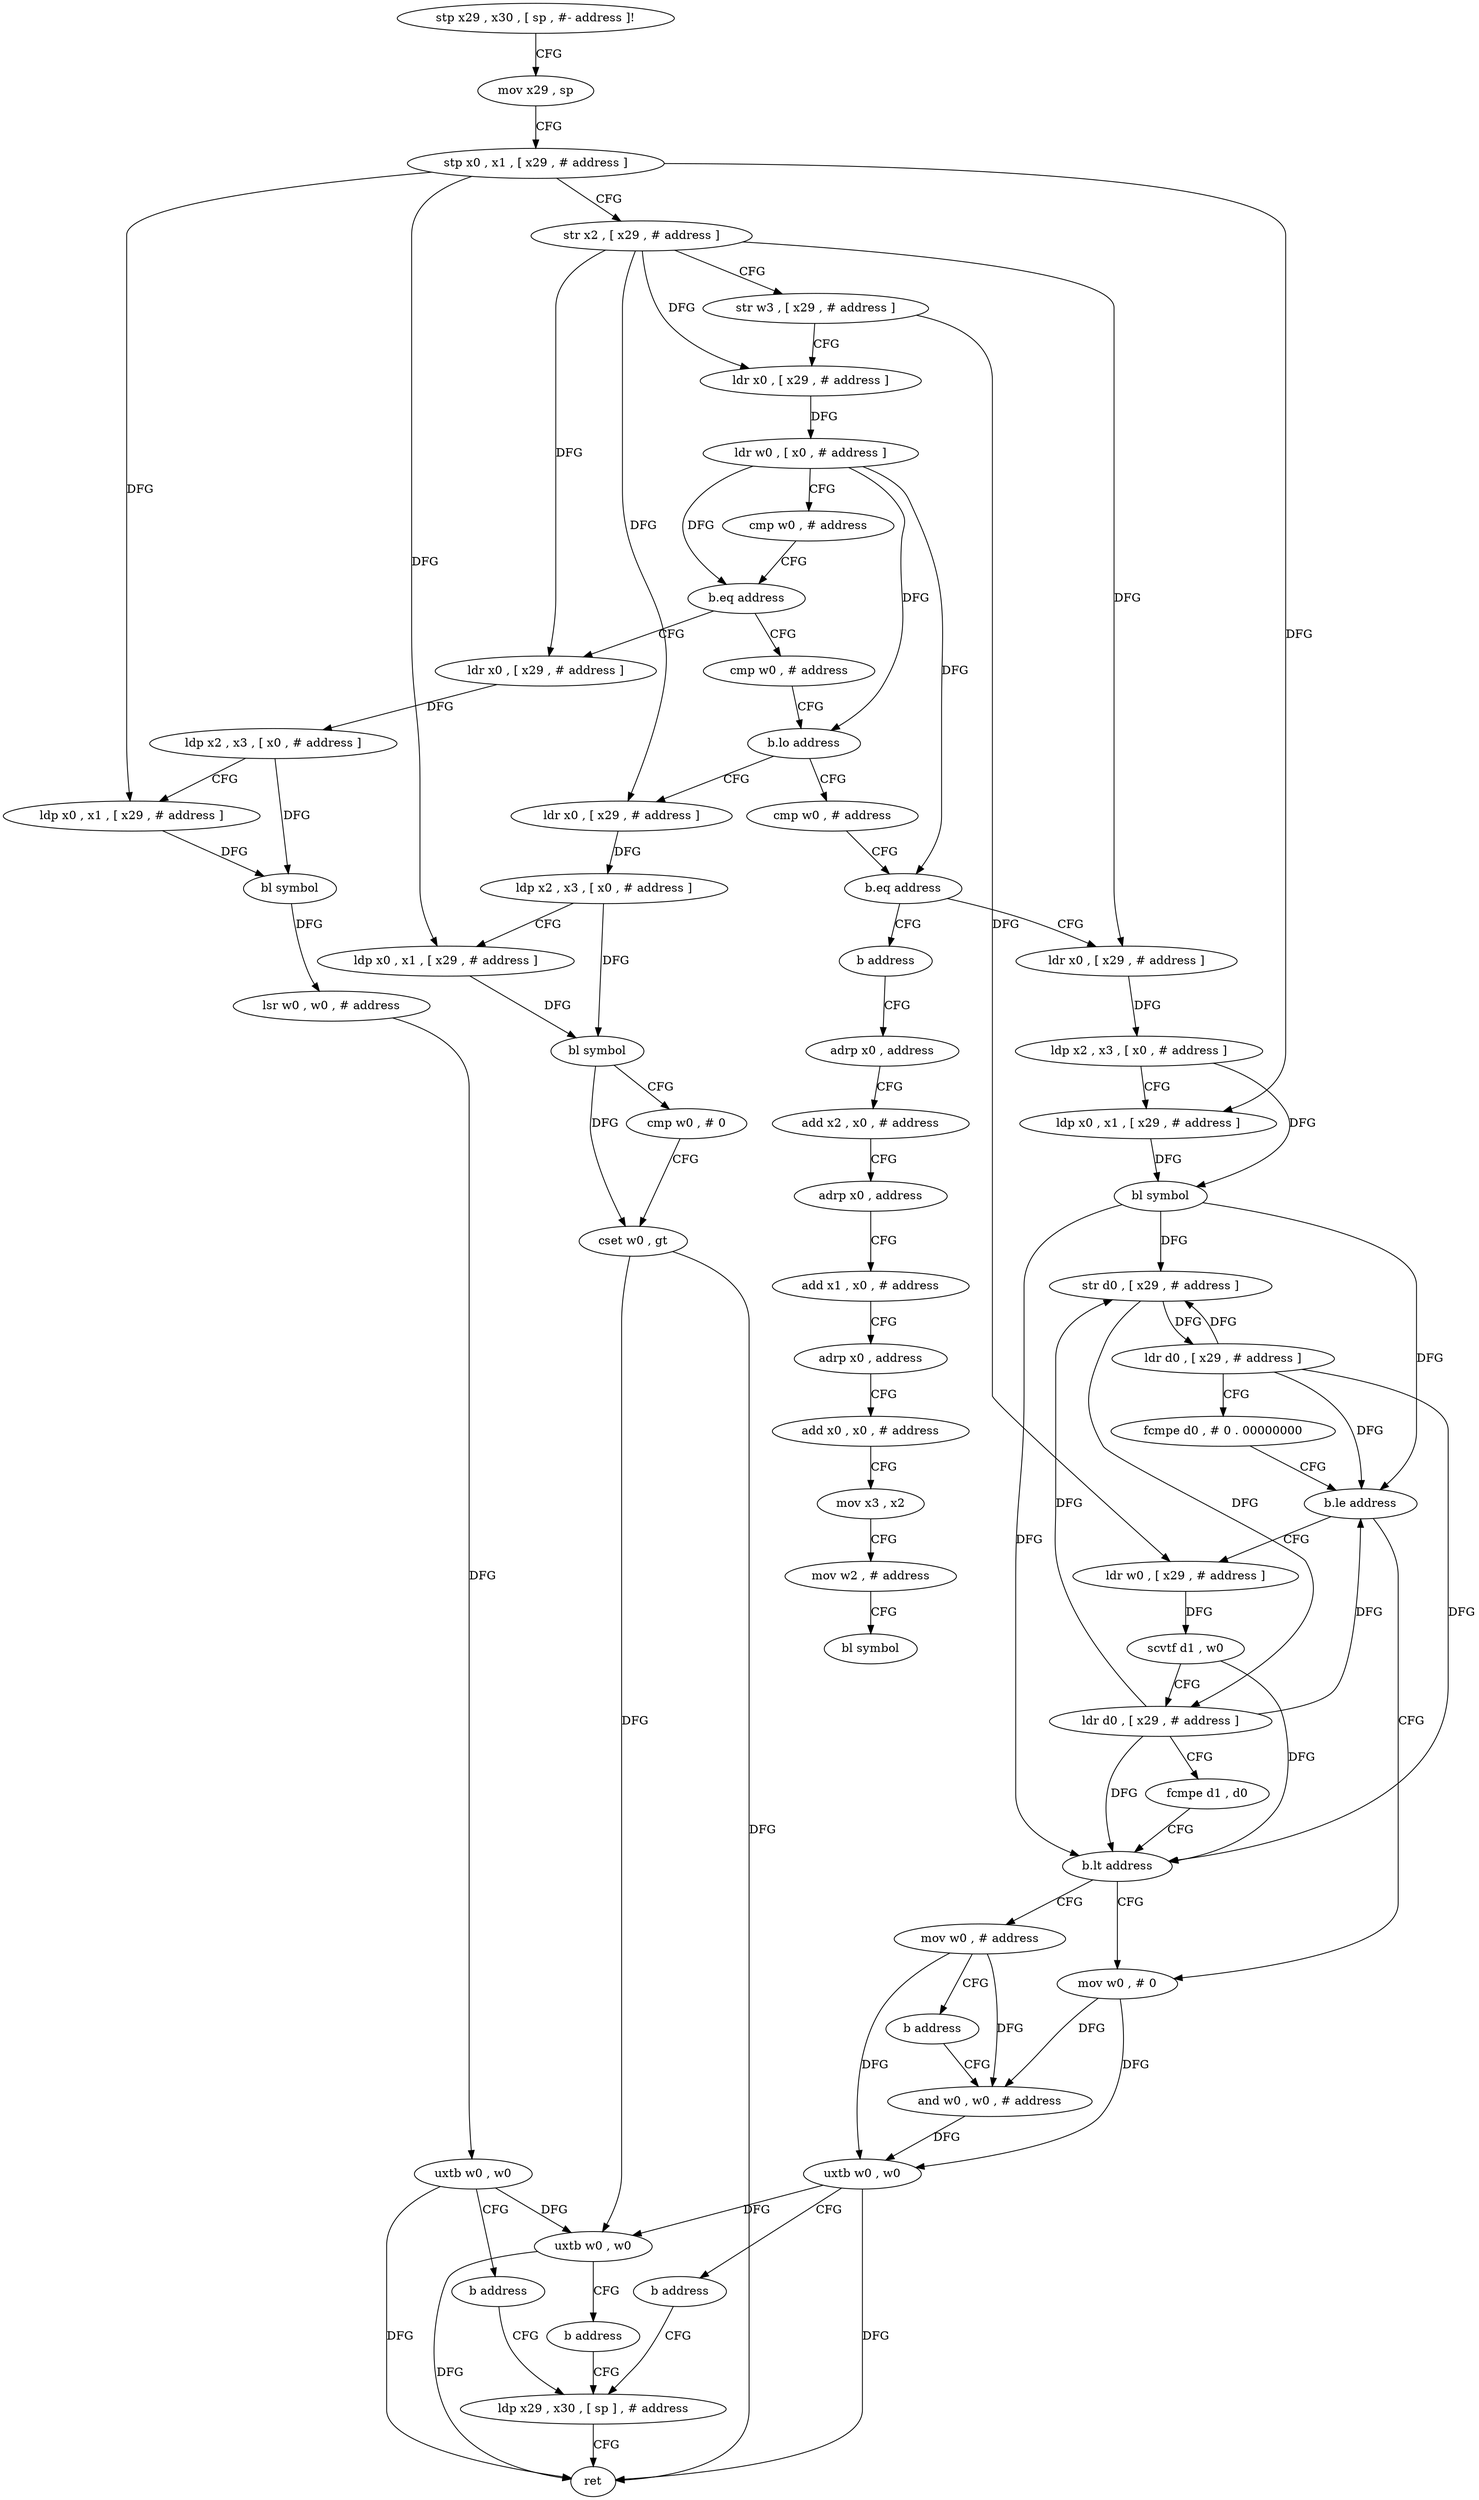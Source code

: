 digraph "func" {
"4215208" [label = "stp x29 , x30 , [ sp , #- address ]!" ]
"4215212" [label = "mov x29 , sp" ]
"4215216" [label = "stp x0 , x1 , [ x29 , # address ]" ]
"4215220" [label = "str x2 , [ x29 , # address ]" ]
"4215224" [label = "str w3 , [ x29 , # address ]" ]
"4215228" [label = "ldr x0 , [ x29 , # address ]" ]
"4215232" [label = "ldr w0 , [ x0 , # address ]" ]
"4215236" [label = "cmp w0 , # address" ]
"4215240" [label = "b.eq address" ]
"4215296" [label = "ldr x0 , [ x29 , # address ]" ]
"4215244" [label = "cmp w0 , # address" ]
"4215300" [label = "ldp x2 , x3 , [ x0 , # address ]" ]
"4215304" [label = "ldp x0 , x1 , [ x29 , # address ]" ]
"4215308" [label = "bl symbol" ]
"4215312" [label = "lsr w0 , w0 , # address" ]
"4215316" [label = "uxtb w0 , w0" ]
"4215320" [label = "b address" ]
"4215436" [label = "ldp x29 , x30 , [ sp ] , # address" ]
"4215248" [label = "b.lo address" ]
"4215264" [label = "ldr x0 , [ x29 , # address ]" ]
"4215252" [label = "cmp w0 , # address" ]
"4215440" [label = "ret" ]
"4215268" [label = "ldp x2 , x3 , [ x0 , # address ]" ]
"4215272" [label = "ldp x0 , x1 , [ x29 , # address ]" ]
"4215276" [label = "bl symbol" ]
"4215280" [label = "cmp w0 , # 0" ]
"4215284" [label = "cset w0 , gt" ]
"4215288" [label = "uxtb w0 , w0" ]
"4215292" [label = "b address" ]
"4215256" [label = "b.eq address" ]
"4215324" [label = "ldr x0 , [ x29 , # address ]" ]
"4215260" [label = "b address" ]
"4215328" [label = "ldp x2 , x3 , [ x0 , # address ]" ]
"4215332" [label = "ldp x0 , x1 , [ x29 , # address ]" ]
"4215336" [label = "bl symbol" ]
"4215340" [label = "str d0 , [ x29 , # address ]" ]
"4215344" [label = "ldr d0 , [ x29 , # address ]" ]
"4215348" [label = "fcmpe d0 , # 0 . 00000000" ]
"4215352" [label = "b.le address" ]
"4215384" [label = "mov w0 , # 0" ]
"4215356" [label = "ldr w0 , [ x29 , # address ]" ]
"4215400" [label = "adrp x0 , address" ]
"4215388" [label = "and w0 , w0 , # address" ]
"4215360" [label = "scvtf d1 , w0" ]
"4215364" [label = "ldr d0 , [ x29 , # address ]" ]
"4215368" [label = "fcmpe d1 , d0" ]
"4215372" [label = "b.lt address" ]
"4215376" [label = "mov w0 , # address" ]
"4215404" [label = "add x2 , x0 , # address" ]
"4215408" [label = "adrp x0 , address" ]
"4215412" [label = "add x1 , x0 , # address" ]
"4215416" [label = "adrp x0 , address" ]
"4215420" [label = "add x0 , x0 , # address" ]
"4215424" [label = "mov x3 , x2" ]
"4215428" [label = "mov w2 , # address" ]
"4215432" [label = "bl symbol" ]
"4215380" [label = "b address" ]
"4215392" [label = "uxtb w0 , w0" ]
"4215396" [label = "b address" ]
"4215208" -> "4215212" [ label = "CFG" ]
"4215212" -> "4215216" [ label = "CFG" ]
"4215216" -> "4215220" [ label = "CFG" ]
"4215216" -> "4215304" [ label = "DFG" ]
"4215216" -> "4215272" [ label = "DFG" ]
"4215216" -> "4215332" [ label = "DFG" ]
"4215220" -> "4215224" [ label = "CFG" ]
"4215220" -> "4215228" [ label = "DFG" ]
"4215220" -> "4215296" [ label = "DFG" ]
"4215220" -> "4215264" [ label = "DFG" ]
"4215220" -> "4215324" [ label = "DFG" ]
"4215224" -> "4215228" [ label = "CFG" ]
"4215224" -> "4215356" [ label = "DFG" ]
"4215228" -> "4215232" [ label = "DFG" ]
"4215232" -> "4215236" [ label = "CFG" ]
"4215232" -> "4215240" [ label = "DFG" ]
"4215232" -> "4215248" [ label = "DFG" ]
"4215232" -> "4215256" [ label = "DFG" ]
"4215236" -> "4215240" [ label = "CFG" ]
"4215240" -> "4215296" [ label = "CFG" ]
"4215240" -> "4215244" [ label = "CFG" ]
"4215296" -> "4215300" [ label = "DFG" ]
"4215244" -> "4215248" [ label = "CFG" ]
"4215300" -> "4215304" [ label = "CFG" ]
"4215300" -> "4215308" [ label = "DFG" ]
"4215304" -> "4215308" [ label = "DFG" ]
"4215308" -> "4215312" [ label = "DFG" ]
"4215312" -> "4215316" [ label = "DFG" ]
"4215316" -> "4215320" [ label = "CFG" ]
"4215316" -> "4215440" [ label = "DFG" ]
"4215316" -> "4215288" [ label = "DFG" ]
"4215320" -> "4215436" [ label = "CFG" ]
"4215436" -> "4215440" [ label = "CFG" ]
"4215248" -> "4215264" [ label = "CFG" ]
"4215248" -> "4215252" [ label = "CFG" ]
"4215264" -> "4215268" [ label = "DFG" ]
"4215252" -> "4215256" [ label = "CFG" ]
"4215268" -> "4215272" [ label = "CFG" ]
"4215268" -> "4215276" [ label = "DFG" ]
"4215272" -> "4215276" [ label = "DFG" ]
"4215276" -> "4215280" [ label = "CFG" ]
"4215276" -> "4215284" [ label = "DFG" ]
"4215280" -> "4215284" [ label = "CFG" ]
"4215284" -> "4215288" [ label = "DFG" ]
"4215284" -> "4215440" [ label = "DFG" ]
"4215288" -> "4215292" [ label = "CFG" ]
"4215288" -> "4215440" [ label = "DFG" ]
"4215292" -> "4215436" [ label = "CFG" ]
"4215256" -> "4215324" [ label = "CFG" ]
"4215256" -> "4215260" [ label = "CFG" ]
"4215324" -> "4215328" [ label = "DFG" ]
"4215260" -> "4215400" [ label = "CFG" ]
"4215328" -> "4215332" [ label = "CFG" ]
"4215328" -> "4215336" [ label = "DFG" ]
"4215332" -> "4215336" [ label = "DFG" ]
"4215336" -> "4215340" [ label = "DFG" ]
"4215336" -> "4215352" [ label = "DFG" ]
"4215336" -> "4215372" [ label = "DFG" ]
"4215340" -> "4215344" [ label = "DFG" ]
"4215340" -> "4215364" [ label = "DFG" ]
"4215344" -> "4215348" [ label = "CFG" ]
"4215344" -> "4215340" [ label = "DFG" ]
"4215344" -> "4215352" [ label = "DFG" ]
"4215344" -> "4215372" [ label = "DFG" ]
"4215348" -> "4215352" [ label = "CFG" ]
"4215352" -> "4215384" [ label = "CFG" ]
"4215352" -> "4215356" [ label = "CFG" ]
"4215384" -> "4215388" [ label = "DFG" ]
"4215384" -> "4215392" [ label = "DFG" ]
"4215356" -> "4215360" [ label = "DFG" ]
"4215400" -> "4215404" [ label = "CFG" ]
"4215388" -> "4215392" [ label = "DFG" ]
"4215360" -> "4215364" [ label = "CFG" ]
"4215360" -> "4215372" [ label = "DFG" ]
"4215364" -> "4215368" [ label = "CFG" ]
"4215364" -> "4215340" [ label = "DFG" ]
"4215364" -> "4215352" [ label = "DFG" ]
"4215364" -> "4215372" [ label = "DFG" ]
"4215368" -> "4215372" [ label = "CFG" ]
"4215372" -> "4215384" [ label = "CFG" ]
"4215372" -> "4215376" [ label = "CFG" ]
"4215376" -> "4215380" [ label = "CFG" ]
"4215376" -> "4215388" [ label = "DFG" ]
"4215376" -> "4215392" [ label = "DFG" ]
"4215404" -> "4215408" [ label = "CFG" ]
"4215408" -> "4215412" [ label = "CFG" ]
"4215412" -> "4215416" [ label = "CFG" ]
"4215416" -> "4215420" [ label = "CFG" ]
"4215420" -> "4215424" [ label = "CFG" ]
"4215424" -> "4215428" [ label = "CFG" ]
"4215428" -> "4215432" [ label = "CFG" ]
"4215380" -> "4215388" [ label = "CFG" ]
"4215392" -> "4215396" [ label = "CFG" ]
"4215392" -> "4215288" [ label = "DFG" ]
"4215392" -> "4215440" [ label = "DFG" ]
"4215396" -> "4215436" [ label = "CFG" ]
}
